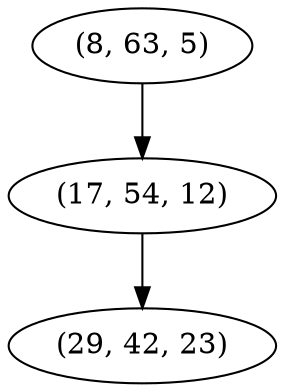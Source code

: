 digraph tree {
    "(8, 63, 5)";
    "(17, 54, 12)";
    "(29, 42, 23)";
    "(8, 63, 5)" -> "(17, 54, 12)";
    "(17, 54, 12)" -> "(29, 42, 23)";
}
